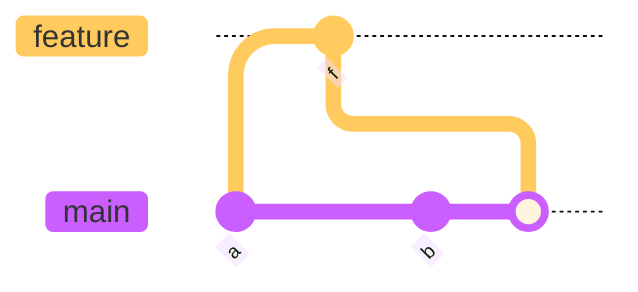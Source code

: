%%{init: { 'logLevel': 'debug', 'theme': 'base', 'gitGraph': {'showBranches': true, 'showCommitLabel':true, 'mainBranchOrder': 1}} }%%
gitGraph
     commit id:"a"
     branch feature order: 0
     commit id:"f"
     checkout main
     commit id:"b"
     merge feature